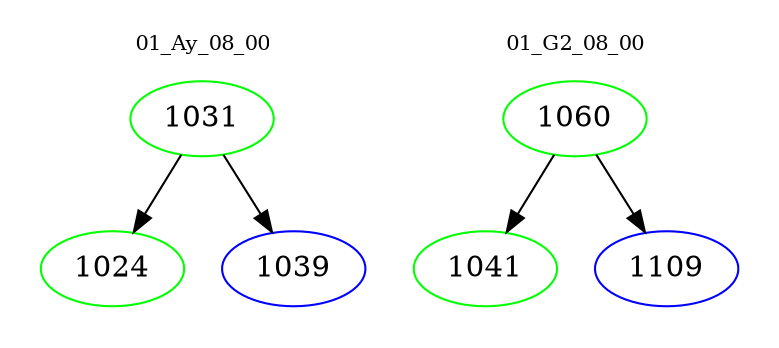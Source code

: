 digraph{
subgraph cluster_0 {
color = white
label = "01_Ay_08_00";
fontsize=10;
T0_1031 [label="1031", color="green"]
T0_1031 -> T0_1024 [color="black"]
T0_1024 [label="1024", color="green"]
T0_1031 -> T0_1039 [color="black"]
T0_1039 [label="1039", color="blue"]
}
subgraph cluster_1 {
color = white
label = "01_G2_08_00";
fontsize=10;
T1_1060 [label="1060", color="green"]
T1_1060 -> T1_1041 [color="black"]
T1_1041 [label="1041", color="green"]
T1_1060 -> T1_1109 [color="black"]
T1_1109 [label="1109", color="blue"]
}
}
